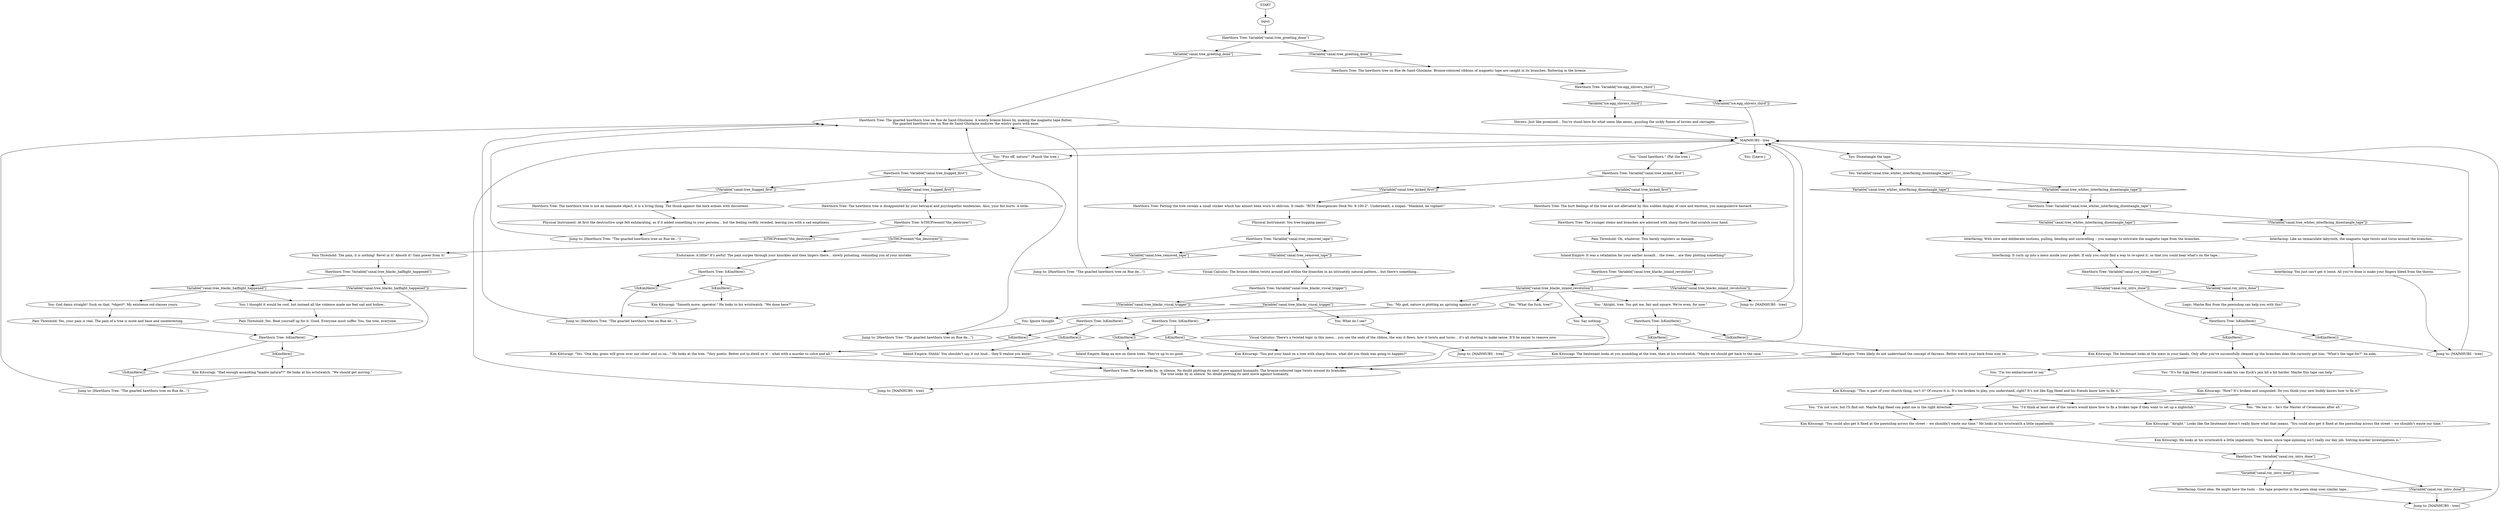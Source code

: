 # CANAL / HAWTHORN
# The hawthorn tree on Rue de Saint-Ghislaine. A reel of bronze magnetic tape is caught in its branches. It's a part of Egg Head's "make the music harder core" task. Interfacing White Check to get it.
# ==================================================
digraph G {
	  0 [label="START"];
	  1 [label="input"];
	  2 [label="Hawthorn Tree: Variable[\"canal.roy_intro_done\"]"];
	  3 [label="Variable[\"canal.roy_intro_done\"]", shape=diamond];
	  4 [label="!(Variable[\"canal.roy_intro_done\"])", shape=diamond];
	  5 [label="Kim Kitsuragi: \"Smooth move, operator.\" He looks to his wristwatch. \"We done here?\""];
	  6 [label="Hawthorn Tree: IsTHCPresent(\"the_destroyer\")"];
	  7 [label="IsTHCPresent(\"the_destroyer\")", shape=diamond];
	  8 [label="!(IsTHCPresent(\"the_destroyer\"))", shape=diamond];
	  9 [label="Kim Kitsuragi: \"Had enough assaulting *madre natura*?\" He looks at his wristwatch. \"We should get moving.\""];
	  10 [label="Hawthorn Tree: IsKimHere()"];
	  11 [label="IsKimHere()", shape=diamond];
	  12 [label="!(IsKimHere())", shape=diamond];
	  13 [label="Hawthorn Tree: The hurt feelings of the tree are not alleviated by this sudden display of care and emotion, you manipulative bastard."];
	  14 [label="Hawthorn Tree: Variable[\"ice.egg_shivers_third\"]"];
	  15 [label="Variable[\"ice.egg_shivers_third\"]", shape=diamond];
	  16 [label="!(Variable[\"ice.egg_shivers_third\"])", shape=diamond];
	  17 [label="You: \"Alright, tree. You got me, fair and square. We're even, for now.\""];
	  18 [label="Jump to: [Hawthorn Tree: \"The gnarled hawthorn tree on Rue de...\"]"];
	  19 [label="Jump to: [MAINHUBS - tree]"];
	  20 [label="Interfacing: Good idea. He might have the tools -- the tape projector in the pawn shop uses similar tape..."];
	  21 [label="Hawthorn Tree: Variable[\"canal.tree_blackc_inland_revolution\"]"];
	  22 [label="Variable[\"canal.tree_blackc_inland_revolution\"]", shape=diamond];
	  23 [label="!(Variable[\"canal.tree_blackc_inland_revolution\"])", shape=diamond];
	  24 [label="Hawthorn Tree: Variable[\"canal.tree_removed_tape\"]"];
	  25 [label="Variable[\"canal.tree_removed_tape\"]", shape=diamond];
	  26 [label="!(Variable[\"canal.tree_removed_tape\"])", shape=diamond];
	  27 [label="Logic: Maybe Roy from the pawnshop can help you with this?"];
	  28 [label="You: \"Good hawthorn.\" (Pat the tree.)"];
	  29 [label="Hawthorn Tree: The hawthorn tree is not an inanimate object, it is a living thing. The thunk against the bark echoes with discontent."];
	  30 [label="Inland Empire: Keep an eye on these trees. They're up to no good."];
	  31 [label="Hawthorn Tree: IsKimHere()"];
	  32 [label="IsKimHere()", shape=diamond];
	  33 [label="!(IsKimHere())", shape=diamond];
	  34 [label="Kim Kitsuragi: \"Yes. 'One day, grass will grow over our cities' and so on...\" He looks at the tree. \"Very poetic. Better not to dwell on it -- what with a murder to solve and all.\""];
	  35 [label="You: God damn straight! Suck on that, *object*. My existence out-classes yours."];
	  36 [label="Inland Empire: Trees likely do not understand the concept of fairness. Better watch your back from now on..."];
	  37 [label="Kim Kitsuragi: The lieutenant looks at you mumbling at the tree, then at his wristwatch. \"Maybe we should get back to the case.\""];
	  38 [label="Jump to: [MAINHUBS - tree]"];
	  39 [label="You: Disentangle the tape."];
	  40 [label="You: Variable[\"canal.tree_whitec_interfacing_disentangle_tape\"]"];
	  41 [label="Variable[\"canal.tree_whitec_interfacing_disentangle_tape\"]", shape=diamond];
	  42 [label="!(Variable[\"canal.tree_whitec_interfacing_disentangle_tape\"])", shape=diamond];
	  43 [label="Hawthorn Tree: Variable[\"canal.tree_blackc_halflight_happened\"]"];
	  44 [label="Variable[\"canal.tree_blackc_halflight_happened\"]", shape=diamond];
	  45 [label="!(Variable[\"canal.tree_blackc_halflight_happened\"])", shape=diamond];
	  46 [label="Hawthorn Tree: The younger stems and branches are adorned with sharp thorns that scratch your hand."];
	  47 [label="You: I thought it would be cool, but instead all the violence made me feel sad and hollow..."];
	  48 [label="Jump to: [Hawthorn Tree: \"The gnarled hawthorn tree on Rue de...\"]"];
	  49 [label="Hawthorn Tree: The tree looks by, in silence. No doubt plotting its next move against humanity. The bronze-coloured tape twists around its branches.\nThe tree looks by in silence. No doubt plotting its next move against humanity. "];
	  50 [label="You: \"He has to -- he's the Master of Ceremonies after all.\""];
	  51 [label="Kim Kitsuragi: \"You could also get it fixed at the pawnshop across the street -- we shouldn't waste our time.\" He looks at his wristwatch a little impatiently."];
	  52 [label="You: [Leave.]"];
	  53 [label="Physical Instrument: At first the destructive urge felt exhilarating, as if it added something to your persona... but the feeling swiftly receded, leaving you with a sad emptiness."];
	  54 [label="You: \"What the fuck, tree?\""];
	  55 [label="Jump to: [MAINHUBS - tree]"];
	  56 [label="Hawthorn Tree: Variable[\"canal.tree_greeting_done\"]"];
	  57 [label="Variable[\"canal.tree_greeting_done\"]", shape=diamond];
	  58 [label="!(Variable[\"canal.tree_greeting_done\"])", shape=diamond];
	  59 [label="Kim Kitsuragi: \"Alright.\" Looks like the lieutenant doesn't really know what that means. \"You could also get it fixed at the pawnshop across the street -- we shouldn't waste our time.\""];
	  60 [label="Jump to: [Hawthorn Tree: \"The gnarled hawthorn tree on Rue de...\"]"];
	  61 [label="Inland Empire: Shhhh! You shouldn't say it out loud... they'll realize you know!"];
	  62 [label="Visual Calculus: There's a twisted logic in this mess... you see the ends of the ribbon, the way it flows, how it twists and turns... it's all starting to make sense. It'll be easier to remove now."];
	  63 [label="You: Ignore thought."];
	  64 [label="Jump to: [Hawthorn Tree: \"The gnarled hawthorn tree on Rue de...\"]"];
	  65 [label="Interfacing: You just can't get it loose. All you've done is make your fingers bleed from the thorns."];
	  66 [label="Jump to: [Hawthorn Tree: \"The gnarled hawthorn tree on Rue de...\"]"];
	  67 [label="Jump to: [MAINHUBS - tree]"];
	  68 [label="Physical Instrument: You tree-hugging pansy!"];
	  69 [label="Jump to: [MAINHUBS - tree]"];
	  70 [label="Hawthorn Tree: IsKimHere()"];
	  71 [label="IsKimHere()", shape=diamond];
	  72 [label="!(IsKimHere())", shape=diamond];
	  73 [label="You: \"I'd think at least one of the ravers would know how to fix a broken tape if they want to set up a nightclub.\""];
	  74 [label="You: \"I'm not sure, but I'll find out. Maybe Egg Head can point me in the right direction.\""];
	  75 [label="Hawthorn Tree: Variable[\"canal.tree_whitec_interfacing_disentangle_tape\"]"];
	  76 [label="Variable[\"canal.tree_whitec_interfacing_disentangle_tape\"]", shape=diamond];
	  77 [label="!(Variable[\"canal.tree_whitec_interfacing_disentangle_tape\"])", shape=diamond];
	  78 [label="Interfacing: With slow and deliberate motions, pulling, bending and unravelling -- you manage to extricate the magnetic tape from the branches."];
	  79 [label="Interfacing: It curls up into a mess inside your pocket. If only you could find a way to re-spool it, so that you could hear what's on the tape..."];
	  80 [label="Kim Kitsuragi: He looks at his wristwatch a little impatiently. \"You know, since tape-spinning isn't really our day job. Solving murder investigations is.\""];
	  81 [label="You: \"It's for Egg Head. I promised to make his van Eyck's jam hit a bit harder. Maybe this tape can help.\""];
	  82 [label="Hawthorn Tree: Patting the tree reveals a small sticker which has almost been worn to oblivion. It reads: \"RCM Emergencies Desk No. 8-100-2\". Underneath, a slogan: \"Mankind, be vigilant!\""];
	  83 [label="Hawthorn Tree: The hawthorn tree is disappointed by your betrayal and psychopathic tendencies. Also, your fist hurts. A little."];
	  84 [label="Hawthorn Tree: Variable[\"canal.tree_hugged_first\"]"];
	  85 [label="Variable[\"canal.tree_hugged_first\"]", shape=diamond];
	  86 [label="!(Variable[\"canal.tree_hugged_first\"])", shape=diamond];
	  87 [label="Visual Calculus: The bronze ribbon twists around and within the branches in an intricately natural pattern... but there's something..."];
	  88 [label="Pain Threshold: Oh, whatever. This barely registers as damage."];
	  89 [label="Hawthorn Tree: Variable[\"canal.tree_blackc_viscal_trigger\"]"];
	  90 [label="Variable[\"canal.tree_blackc_viscal_trigger\"]", shape=diamond];
	  91 [label="!(Variable[\"canal.tree_blackc_viscal_trigger\"])", shape=diamond];
	  92 [label="Kim Kitsuragi: \"This is part of your church-thing, isn't it? Of course it is. It's too broken to play, you understand, right? It's not like Egg Head and his friends know how to fix it.\""];
	  93 [label="Hawthorn Tree: Variable[\"canal.roy_intro_done\"]"];
	  94 [label="Variable[\"canal.roy_intro_done\"]", shape=diamond];
	  95 [label="!(Variable[\"canal.roy_intro_done\"])", shape=diamond];
	  96 [label="You: \"Piss off, nature!\" (Punch the tree.)"];
	  97 [label="Pain Threshold: The pain, it is nothing! Revel in it! Absorb it! Gain power from it!"];
	  98 [label="Shivers: Just like promised... You've stood here for what seem like aeons, guzzling the sickly fumes of lorries and carriages."];
	  99 [label="You: \"My god, nature is plotting an uprising against us?\""];
	  100 [label="Inland Empire: It was a retaliation for your earlier assault... the trees... are they plotting something?"];
	  101 [label="MAINHUBS - tree"];
	  102 [label="Pain Threshold: Yes. Beat yourself up for it. Good. Everyone must suffer. You, the tree, everyone."];
	  103 [label="Kim Kitsuragi: \"You put your hand on a tree with sharp thorns, what did you think was going to happen?\""];
	  104 [label="Hawthorn Tree: The gnarled hawthorn tree on Rue de Saint-Ghislaine. A wintry breeze blows by, making the magnetic tape flutter.\nThe gnarled hawthorn tree on Rue de Saint-Ghislaine endures the wintry gusts with ease."];
	  105 [label="You: Say nothing."];
	  106 [label="Pain Threshold: Yes, your pain is real. The pain of a tree is mute and base and uninteresting."];
	  107 [label="Hawthorn Tree: IsKimHere()"];
	  108 [label="IsKimHere()", shape=diamond];
	  109 [label="!(IsKimHere())", shape=diamond];
	  111 [label="Endurance: A little? It's awful! The pain surges through your knuckles and then lingers there... slowly pulsating, reminding you of your mistake."];
	  112 [label="Hawthorn Tree: IsKimHere()"];
	  113 [label="IsKimHere()", shape=diamond];
	  114 [label="!(IsKimHere())", shape=diamond];
	  115 [label="Hawthorn Tree: The hawthorn tree on Rue de Saint-Ghislaine. Bronze-coloured ribbons of magnetic tape are caught in its branches, fluttering in the breeze."];
	  116 [label="Interfacing: Like an immaculate labyrinth, the magnetic tape twists and turns around the branches..."];
	  117 [label="You: What do I see?"];
	  118 [label="You: \"I'm too embarrassed to say.\""];
	  119 [label="Kim Kitsuragi: The lieutenant looks at the mess in your hands. Only after you've successfully cleaned up the branches does the curiosity get him: \"What's the tape for?\" he asks."];
	  120 [label="Kim Kitsuragi: \"How? It's broken and unspooled. Do you think your new buddy knows how to fix it?\""];
	  121 [label="Hawthorn Tree: Variable[\"canal.tree_kicked_first\"]"];
	  122 [label="Variable[\"canal.tree_kicked_first\"]", shape=diamond];
	  123 [label="!(Variable[\"canal.tree_kicked_first\"])", shape=diamond];
	  124 [label="Hawthorn Tree: IsKimHere()"];
	  125 [label="IsKimHere()", shape=diamond];
	  126 [label="!(IsKimHere())", shape=diamond];
	  0 -> 1
	  1 -> 56
	  2 -> 3
	  2 -> 4
	  3 -> 20
	  4 -> 67
	  5 -> 60
	  6 -> 8
	  6 -> 7
	  7 -> 97
	  8 -> 111
	  9 -> 66
	  10 -> 11
	  10 -> 12
	  11 -> 9
	  12 -> 66
	  13 -> 46
	  14 -> 16
	  14 -> 15
	  15 -> 98
	  16 -> 101
	  17 -> 124
	  18 -> 104
	  19 -> 101
	  20 -> 67
	  21 -> 22
	  21 -> 23
	  22 -> 17
	  22 -> 99
	  22 -> 54
	  22 -> 105
	  23 -> 55
	  24 -> 25
	  24 -> 26
	  25 -> 18
	  26 -> 87
	  27 -> 70
	  28 -> 121
	  29 -> 53
	  30 -> 49
	  31 -> 32
	  31 -> 33
	  32 -> 34
	  33 -> 61
	  34 -> 49
	  35 -> 106
	  36 -> 49
	  37 -> 49
	  38 -> 101
	  39 -> 40
	  40 -> 41
	  40 -> 42
	  41 -> 75
	  42 -> 75
	  43 -> 44
	  43 -> 45
	  44 -> 35
	  44 -> 47
	  45 -> 10
	  46 -> 88
	  47 -> 102
	  48 -> 104
	  49 -> 69
	  50 -> 59
	  51 -> 2
	  53 -> 64
	  54 -> 107
	  55 -> 101
	  56 -> 57
	  56 -> 58
	  57 -> 104
	  58 -> 115
	  59 -> 80
	  60 -> 104
	  61 -> 49
	  62 -> 19
	  63 -> 48
	  64 -> 104
	  65 -> 38
	  66 -> 104
	  67 -> 101
	  68 -> 24
	  69 -> 101
	  70 -> 72
	  70 -> 71
	  71 -> 119
	  72 -> 38
	  73 -> 51
	  74 -> 51
	  75 -> 76
	  75 -> 77
	  76 -> 78
	  77 -> 116
	  78 -> 79
	  79 -> 93
	  80 -> 2
	  81 -> 120
	  82 -> 68
	  83 -> 6
	  84 -> 85
	  84 -> 86
	  85 -> 83
	  86 -> 29
	  87 -> 89
	  88 -> 100
	  89 -> 90
	  89 -> 91
	  90 -> 117
	  90 -> 63
	  92 -> 73
	  92 -> 50
	  92 -> 74
	  93 -> 94
	  93 -> 95
	  94 -> 27
	  95 -> 70
	  96 -> 84
	  97 -> 43
	  98 -> 101
	  99 -> 31
	  100 -> 21
	  101 -> 96
	  101 -> 28
	  101 -> 52
	  101 -> 39
	  102 -> 10
	  103 -> 49
	  104 -> 101
	  105 -> 49
	  106 -> 10
	  107 -> 108
	  107 -> 109
	  108 -> 103
	  109 -> 30
	  111 -> 112
	  112 -> 113
	  112 -> 114
	  113 -> 5
	  114 -> 60
	  115 -> 14
	  116 -> 65
	  117 -> 62
	  118 -> 92
	  119 -> 81
	  119 -> 118
	  120 -> 73
	  120 -> 50
	  120 -> 74
	  121 -> 122
	  121 -> 123
	  122 -> 13
	  123 -> 82
	  124 -> 125
	  124 -> 126
	  125 -> 37
	  126 -> 36
}

